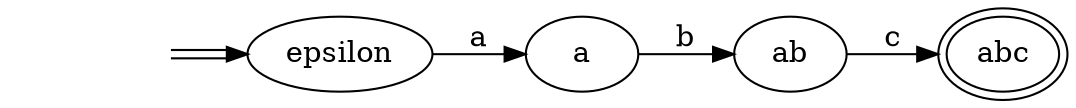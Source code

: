 digraph Automaton { 
  rankdir = LR
  0 [label="epsilon"];  1 [label="a"];  2 [label="ab"];  3 [label="abc",peripheries=2];  start0 [style=invis]
  start0 -> 0[color="black:white:black"]
  0 -> 1 [label = "a" ]
  1 -> 2 [label = "b" ]
  2 -> 3 [label = "c" ]
}

